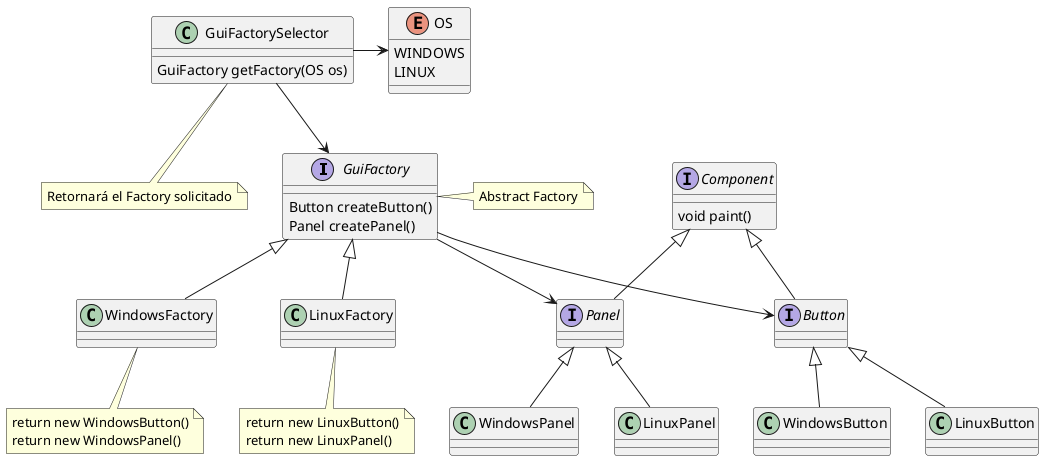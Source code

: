 @startuml

interface GuiFactory {
Button createButton()
Panel createPanel()
}

GuiFactory <|-- WindowsFactory
GuiFactory <|-- LinuxFactory

enum OS {
WINDOWS
LINUX
}

class GuiFactorySelector {
GuiFactory getFactory(OS os)
}

interface Component {
void paint()
}
interface Panel
interface Button

Component <|-- Button
Component <|-- Panel

Button <|-- WindowsButton
Button <|-- LinuxButton

Panel <|-- WindowsPanel
Panel <|-- LinuxPanel

GuiFactorySelector --> GuiFactory
GuiFactorySelector -> OS

GuiFactory --> Panel
GuiFactory --> Button

note "Retornará el Factory solicitado" as NoteGuiFactorySelector
GuiFactorySelector .. NoteGuiFactorySelector

note "Abstract Factory" as NoteGuiFactory
GuiFactory . NoteGuiFactory

note "return new WindowsButton()\nreturn new WindowsPanel()" as NoteWindowsFactory
WindowsFactory .. NoteWindowsFactory

note "return new LinuxButton()\nreturn new LinuxPanel()" as NoteLinuxFactory
LinuxFactory .. NoteLinuxFactory

@enduml